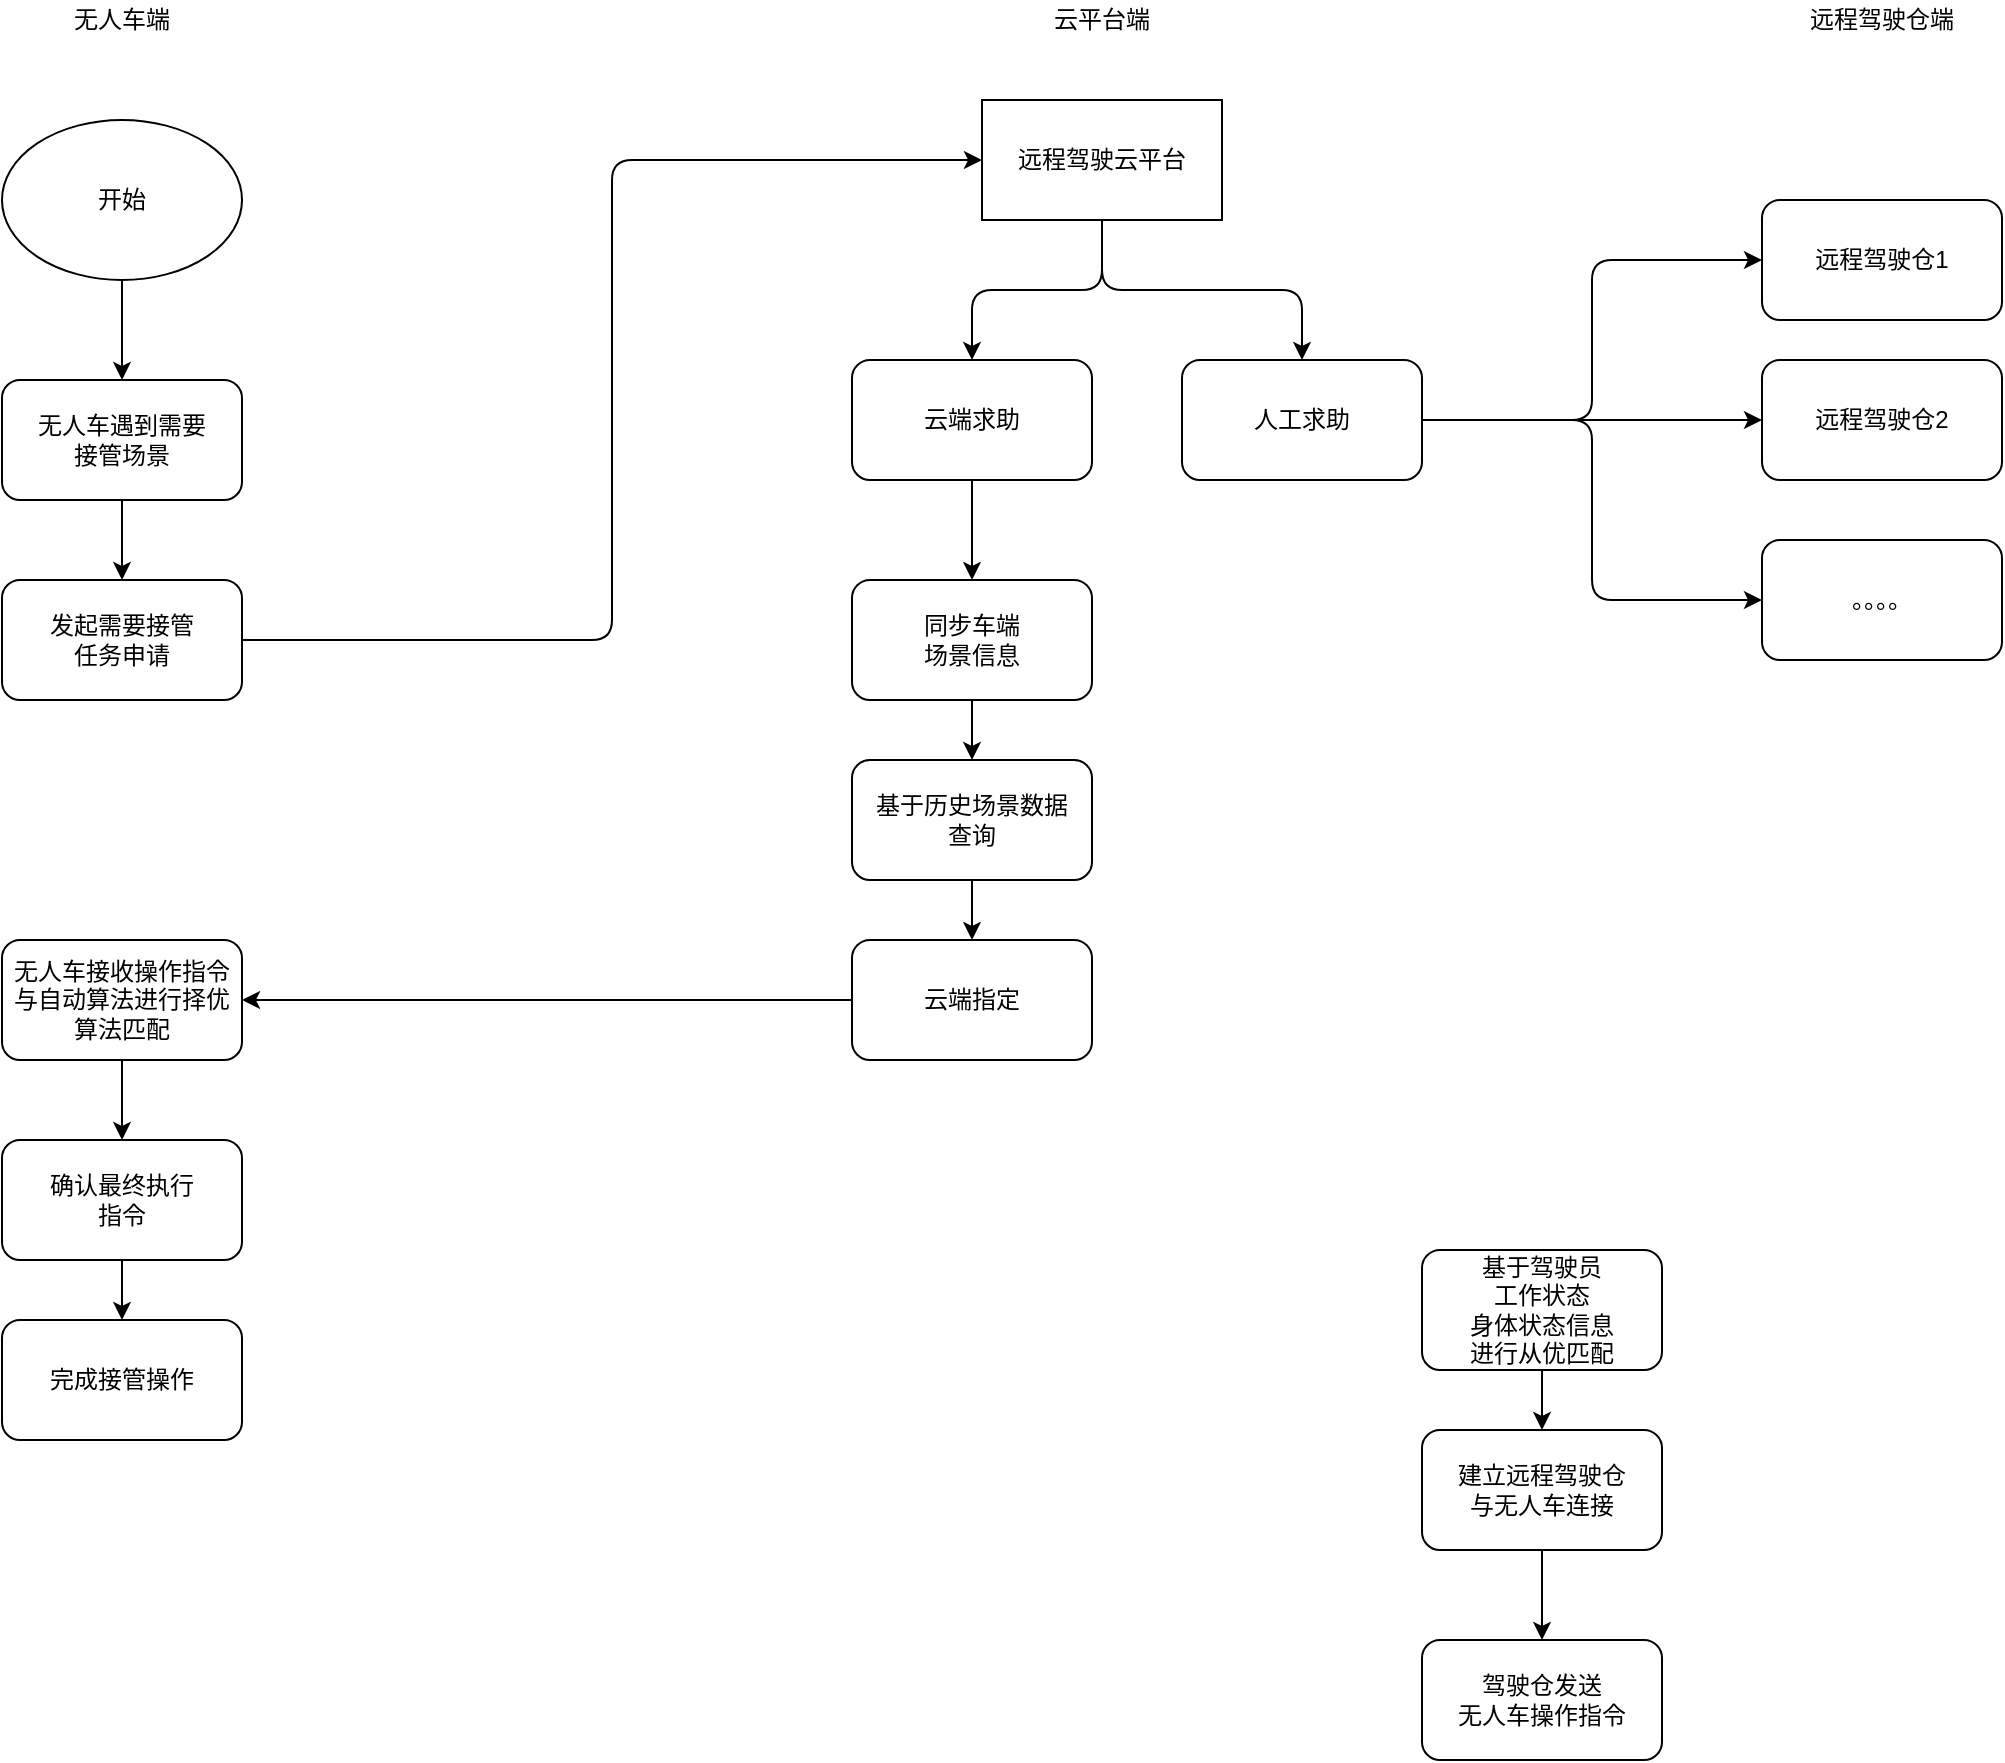 <mxfile version="13.8.1" type="github">
  <diagram id="94A1VZJgreC6ts1XR8HZ" name="Page-1">
    <mxGraphModel dx="2066" dy="1131" grid="1" gridSize="10" guides="1" tooltips="1" connect="1" arrows="1" fold="1" page="1" pageScale="1" pageWidth="827" pageHeight="1169" math="0" shadow="0">
      <root>
        <mxCell id="0" />
        <mxCell id="1" parent="0" />
        <mxCell id="uUaT_VpsIP1angWwcYCl-4" value="" style="edgeStyle=orthogonalEdgeStyle;rounded=0;orthogonalLoop=1;jettySize=auto;html=1;" parent="1" source="uUaT_VpsIP1angWwcYCl-1" target="uUaT_VpsIP1angWwcYCl-2" edge="1">
          <mxGeometry relative="1" as="geometry" />
        </mxCell>
        <mxCell id="uUaT_VpsIP1angWwcYCl-1" value="开始" style="ellipse;whiteSpace=wrap;html=1;" parent="1" vertex="1">
          <mxGeometry x="80" y="160" width="120" height="80" as="geometry" />
        </mxCell>
        <mxCell id="uUaT_VpsIP1angWwcYCl-5" value="" style="edgeStyle=orthogonalEdgeStyle;rounded=0;orthogonalLoop=1;jettySize=auto;html=1;" parent="1" source="uUaT_VpsIP1angWwcYCl-2" target="uUaT_VpsIP1angWwcYCl-3" edge="1">
          <mxGeometry relative="1" as="geometry" />
        </mxCell>
        <mxCell id="uUaT_VpsIP1angWwcYCl-2" value="无人车遇到需要&lt;br&gt;接管场景" style="rounded=1;whiteSpace=wrap;html=1;" parent="1" vertex="1">
          <mxGeometry x="80" y="290" width="120" height="60" as="geometry" />
        </mxCell>
        <mxCell id="uUaT_VpsIP1angWwcYCl-3" value="发起需要接管&lt;br&gt;任务申请" style="rounded=1;whiteSpace=wrap;html=1;" parent="1" vertex="1">
          <mxGeometry x="80" y="390" width="120" height="60" as="geometry" />
        </mxCell>
        <mxCell id="uUaT_VpsIP1angWwcYCl-6" value="远程驾驶仓1" style="rounded=1;whiteSpace=wrap;html=1;" parent="1" vertex="1">
          <mxGeometry x="960" y="200" width="120" height="60" as="geometry" />
        </mxCell>
        <mxCell id="uUaT_VpsIP1angWwcYCl-7" value="远程驾驶云平台" style="rounded=0;whiteSpace=wrap;html=1;" parent="1" vertex="1">
          <mxGeometry x="570" y="150" width="120" height="60" as="geometry" />
        </mxCell>
        <mxCell id="uUaT_VpsIP1angWwcYCl-9" value="远程驾驶仓2" style="rounded=1;whiteSpace=wrap;html=1;" parent="1" vertex="1">
          <mxGeometry x="960" y="280" width="120" height="60" as="geometry" />
        </mxCell>
        <mxCell id="uUaT_VpsIP1angWwcYCl-10" value="。。。。" style="rounded=1;whiteSpace=wrap;html=1;" parent="1" vertex="1">
          <mxGeometry x="960" y="370" width="120" height="60" as="geometry" />
        </mxCell>
        <mxCell id="uUaT_VpsIP1angWwcYCl-20" value="" style="edgeStyle=orthogonalEdgeStyle;rounded=0;orthogonalLoop=1;jettySize=auto;html=1;" parent="1" source="uUaT_VpsIP1angWwcYCl-14" target="uUaT_VpsIP1angWwcYCl-19" edge="1">
          <mxGeometry relative="1" as="geometry" />
        </mxCell>
        <mxCell id="uUaT_VpsIP1angWwcYCl-14" value="基于驾驶员&lt;br&gt;工作状态&lt;br&gt;身体状态信息&lt;br&gt;进行从优匹配" style="rounded=1;whiteSpace=wrap;html=1;" parent="1" vertex="1">
          <mxGeometry x="790" y="725" width="120" height="60" as="geometry" />
        </mxCell>
        <mxCell id="uUaT_VpsIP1angWwcYCl-22" value="" style="edgeStyle=orthogonalEdgeStyle;rounded=0;orthogonalLoop=1;jettySize=auto;html=1;" parent="1" source="uUaT_VpsIP1angWwcYCl-19" target="uUaT_VpsIP1angWwcYCl-21" edge="1">
          <mxGeometry relative="1" as="geometry" />
        </mxCell>
        <mxCell id="uUaT_VpsIP1angWwcYCl-19" value="建立远程驾驶仓&lt;br&gt;与无人车连接" style="rounded=1;whiteSpace=wrap;html=1;" parent="1" vertex="1">
          <mxGeometry x="790" y="815" width="120" height="60" as="geometry" />
        </mxCell>
        <mxCell id="uUaT_VpsIP1angWwcYCl-21" value="驾驶仓发送&lt;br&gt;无人车操作指令" style="rounded=1;whiteSpace=wrap;html=1;" parent="1" vertex="1">
          <mxGeometry x="790" y="920" width="120" height="60" as="geometry" />
        </mxCell>
        <mxCell id="uUaT_VpsIP1angWwcYCl-26" value="" style="edgeStyle=orthogonalEdgeStyle;rounded=0;orthogonalLoop=1;jettySize=auto;html=1;" parent="1" source="uUaT_VpsIP1angWwcYCl-23" target="uUaT_VpsIP1angWwcYCl-25" edge="1">
          <mxGeometry relative="1" as="geometry" />
        </mxCell>
        <mxCell id="uUaT_VpsIP1angWwcYCl-23" value="无人车接收操作指令&lt;br&gt;与自动算法进行择优算法匹配" style="rounded=1;whiteSpace=wrap;html=1;" parent="1" vertex="1">
          <mxGeometry x="80" y="570" width="120" height="60" as="geometry" />
        </mxCell>
        <mxCell id="uUaT_VpsIP1angWwcYCl-28" value="" style="edgeStyle=orthogonalEdgeStyle;rounded=0;orthogonalLoop=1;jettySize=auto;html=1;" parent="1" source="uUaT_VpsIP1angWwcYCl-25" target="uUaT_VpsIP1angWwcYCl-27" edge="1">
          <mxGeometry relative="1" as="geometry" />
        </mxCell>
        <mxCell id="uUaT_VpsIP1angWwcYCl-25" value="确认最终执行&lt;br&gt;指令" style="rounded=1;whiteSpace=wrap;html=1;" parent="1" vertex="1">
          <mxGeometry x="80" y="670" width="120" height="60" as="geometry" />
        </mxCell>
        <mxCell id="uUaT_VpsIP1angWwcYCl-27" value="完成接管操作" style="rounded=1;whiteSpace=wrap;html=1;" parent="1" vertex="1">
          <mxGeometry x="80" y="760" width="120" height="60" as="geometry" />
        </mxCell>
        <mxCell id="OHjB7JMjwnAzmLHX4Sn5-1" value="无人车端" style="text;html=1;strokeColor=none;fillColor=none;align=center;verticalAlign=middle;whiteSpace=wrap;rounded=0;" vertex="1" parent="1">
          <mxGeometry x="95" y="100" width="90" height="20" as="geometry" />
        </mxCell>
        <mxCell id="OHjB7JMjwnAzmLHX4Sn5-2" value="云平台端" style="text;html=1;strokeColor=none;fillColor=none;align=center;verticalAlign=middle;whiteSpace=wrap;rounded=0;" vertex="1" parent="1">
          <mxGeometry x="585" y="100" width="90" height="20" as="geometry" />
        </mxCell>
        <mxCell id="OHjB7JMjwnAzmLHX4Sn5-3" value="远程驾驶仓端" style="text;html=1;strokeColor=none;fillColor=none;align=center;verticalAlign=middle;whiteSpace=wrap;rounded=0;" vertex="1" parent="1">
          <mxGeometry x="975" y="100" width="90" height="20" as="geometry" />
        </mxCell>
        <mxCell id="OHjB7JMjwnAzmLHX4Sn5-4" value="" style="endArrow=classic;html=1;exitX=1;exitY=0.5;exitDx=0;exitDy=0;entryX=0;entryY=0.5;entryDx=0;entryDy=0;edgeStyle=elbowEdgeStyle;" edge="1" parent="1" source="uUaT_VpsIP1angWwcYCl-3" target="uUaT_VpsIP1angWwcYCl-7">
          <mxGeometry width="50" height="50" relative="1" as="geometry">
            <mxPoint x="270" y="390" as="sourcePoint" />
            <mxPoint x="320" y="340" as="targetPoint" />
          </mxGeometry>
        </mxCell>
        <mxCell id="OHjB7JMjwnAzmLHX4Sn5-5" value="人工求助" style="rounded=1;whiteSpace=wrap;html=1;" vertex="1" parent="1">
          <mxGeometry x="670" y="280" width="120" height="60" as="geometry" />
        </mxCell>
        <mxCell id="OHjB7JMjwnAzmLHX4Sn5-10" value="" style="edgeStyle=orthogonalEdgeStyle;rounded=0;orthogonalLoop=1;jettySize=auto;html=1;" edge="1" parent="1" source="OHjB7JMjwnAzmLHX4Sn5-6" target="OHjB7JMjwnAzmLHX4Sn5-9">
          <mxGeometry relative="1" as="geometry" />
        </mxCell>
        <mxCell id="OHjB7JMjwnAzmLHX4Sn5-6" value="云端求助" style="rounded=1;whiteSpace=wrap;html=1;" vertex="1" parent="1">
          <mxGeometry x="505" y="280" width="120" height="60" as="geometry" />
        </mxCell>
        <mxCell id="OHjB7JMjwnAzmLHX4Sn5-7" value="" style="endArrow=classic;html=1;exitX=0.5;exitY=1;exitDx=0;exitDy=0;entryX=0.5;entryY=0;entryDx=0;entryDy=0;edgeStyle=orthogonalEdgeStyle;" edge="1" parent="1" source="uUaT_VpsIP1angWwcYCl-7" target="OHjB7JMjwnAzmLHX4Sn5-6">
          <mxGeometry width="50" height="50" relative="1" as="geometry">
            <mxPoint x="630" y="480" as="sourcePoint" />
            <mxPoint x="680" y="430" as="targetPoint" />
          </mxGeometry>
        </mxCell>
        <mxCell id="OHjB7JMjwnAzmLHX4Sn5-8" value="" style="endArrow=classic;html=1;exitX=0.5;exitY=1;exitDx=0;exitDy=0;entryX=0.5;entryY=0;entryDx=0;entryDy=0;edgeStyle=orthogonalEdgeStyle;" edge="1" parent="1" source="uUaT_VpsIP1angWwcYCl-7" target="OHjB7JMjwnAzmLHX4Sn5-5">
          <mxGeometry width="50" height="50" relative="1" as="geometry">
            <mxPoint x="740" y="440" as="sourcePoint" />
            <mxPoint x="790" y="390" as="targetPoint" />
          </mxGeometry>
        </mxCell>
        <mxCell id="OHjB7JMjwnAzmLHX4Sn5-12" value="" style="edgeStyle=orthogonalEdgeStyle;rounded=0;orthogonalLoop=1;jettySize=auto;html=1;" edge="1" parent="1" source="OHjB7JMjwnAzmLHX4Sn5-9" target="OHjB7JMjwnAzmLHX4Sn5-11">
          <mxGeometry relative="1" as="geometry" />
        </mxCell>
        <mxCell id="OHjB7JMjwnAzmLHX4Sn5-9" value="同步车端&lt;br&gt;场景信息" style="rounded=1;whiteSpace=wrap;html=1;" vertex="1" parent="1">
          <mxGeometry x="505" y="390" width="120" height="60" as="geometry" />
        </mxCell>
        <mxCell id="OHjB7JMjwnAzmLHX4Sn5-14" value="" style="edgeStyle=orthogonalEdgeStyle;rounded=0;orthogonalLoop=1;jettySize=auto;html=1;" edge="1" parent="1" source="OHjB7JMjwnAzmLHX4Sn5-11" target="OHjB7JMjwnAzmLHX4Sn5-13">
          <mxGeometry relative="1" as="geometry" />
        </mxCell>
        <mxCell id="OHjB7JMjwnAzmLHX4Sn5-11" value="基于历史场景数据&lt;br&gt;查询" style="rounded=1;whiteSpace=wrap;html=1;" vertex="1" parent="1">
          <mxGeometry x="505" y="480" width="120" height="60" as="geometry" />
        </mxCell>
        <mxCell id="OHjB7JMjwnAzmLHX4Sn5-13" value="云端指定" style="rounded=1;whiteSpace=wrap;html=1;" vertex="1" parent="1">
          <mxGeometry x="505" y="570" width="120" height="60" as="geometry" />
        </mxCell>
        <mxCell id="OHjB7JMjwnAzmLHX4Sn5-17" value="" style="endArrow=classic;html=1;exitX=0;exitY=0.5;exitDx=0;exitDy=0;entryX=1;entryY=0.5;entryDx=0;entryDy=0;" edge="1" parent="1" source="OHjB7JMjwnAzmLHX4Sn5-13" target="uUaT_VpsIP1angWwcYCl-23">
          <mxGeometry width="50" height="50" relative="1" as="geometry">
            <mxPoint x="390" y="710" as="sourcePoint" />
            <mxPoint x="440" y="660" as="targetPoint" />
          </mxGeometry>
        </mxCell>
        <mxCell id="OHjB7JMjwnAzmLHX4Sn5-18" value="" style="endArrow=classic;html=1;exitX=1;exitY=0.5;exitDx=0;exitDy=0;entryX=0;entryY=0.5;entryDx=0;entryDy=0;edgeStyle=orthogonalEdgeStyle;" edge="1" parent="1" source="OHjB7JMjwnAzmLHX4Sn5-5" target="uUaT_VpsIP1angWwcYCl-6">
          <mxGeometry width="50" height="50" relative="1" as="geometry">
            <mxPoint x="890" y="440" as="sourcePoint" />
            <mxPoint x="940" y="390" as="targetPoint" />
          </mxGeometry>
        </mxCell>
        <mxCell id="OHjB7JMjwnAzmLHX4Sn5-19" value="" style="endArrow=classic;html=1;exitX=1;exitY=0.5;exitDx=0;exitDy=0;entryX=0;entryY=0.5;entryDx=0;entryDy=0;" edge="1" parent="1" source="OHjB7JMjwnAzmLHX4Sn5-5" target="uUaT_VpsIP1angWwcYCl-9">
          <mxGeometry width="50" height="50" relative="1" as="geometry">
            <mxPoint x="890" y="440" as="sourcePoint" />
            <mxPoint x="940" y="390" as="targetPoint" />
          </mxGeometry>
        </mxCell>
        <mxCell id="OHjB7JMjwnAzmLHX4Sn5-20" value="" style="endArrow=classic;html=1;exitX=1;exitY=0.5;exitDx=0;exitDy=0;entryX=0;entryY=0.5;entryDx=0;entryDy=0;edgeStyle=orthogonalEdgeStyle;" edge="1" parent="1" source="OHjB7JMjwnAzmLHX4Sn5-5" target="uUaT_VpsIP1angWwcYCl-10">
          <mxGeometry width="50" height="50" relative="1" as="geometry">
            <mxPoint x="910" y="460" as="sourcePoint" />
            <mxPoint x="960" y="410" as="targetPoint" />
          </mxGeometry>
        </mxCell>
      </root>
    </mxGraphModel>
  </diagram>
</mxfile>
